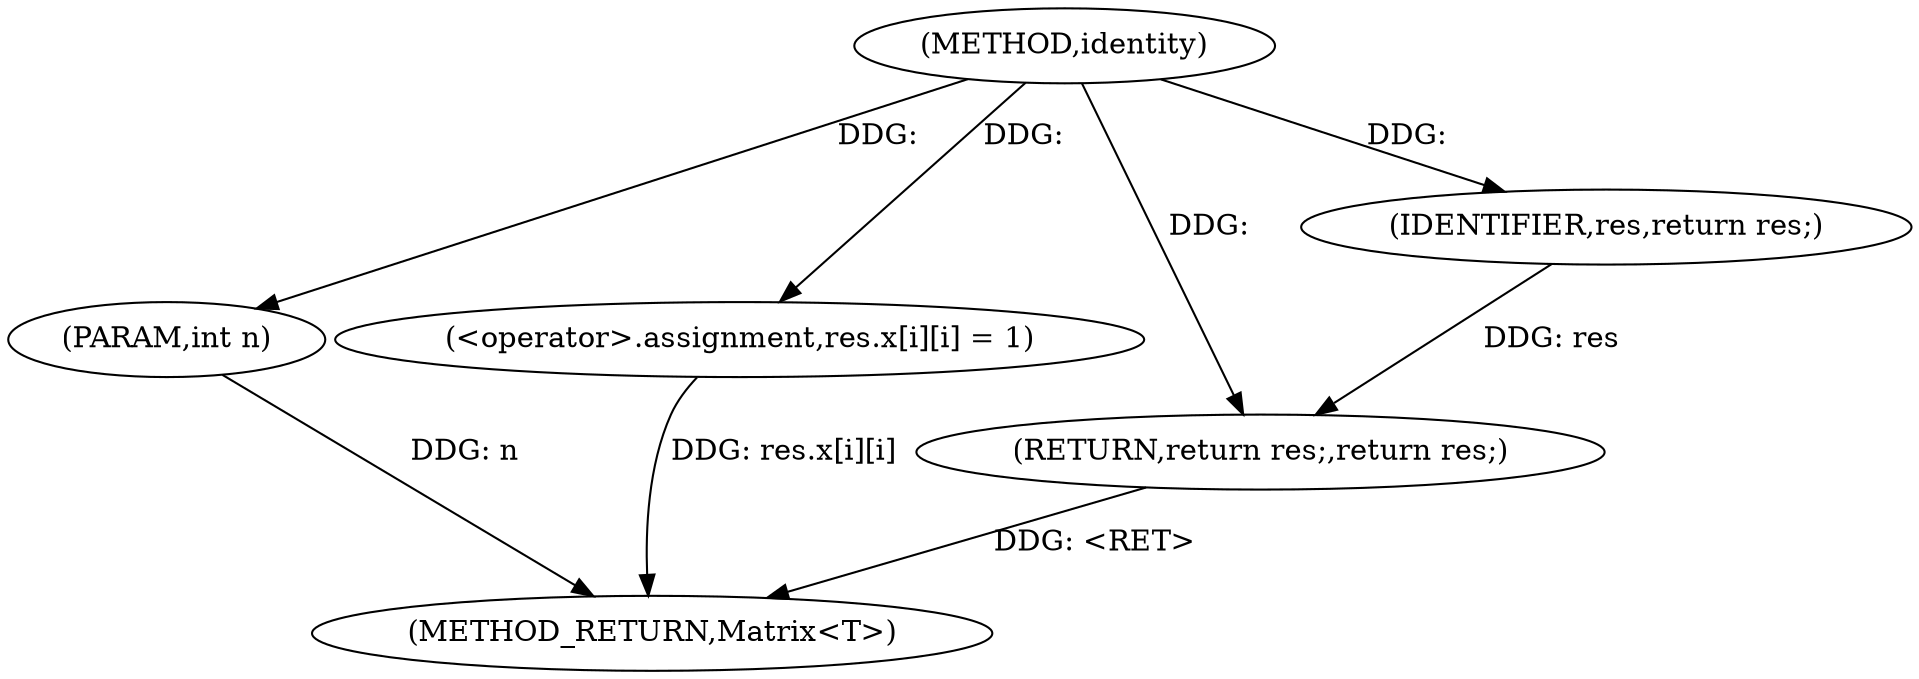 digraph "identity" {  
"1001003" [label = "(METHOD,identity)" ]
"1001018" [label = "(METHOD_RETURN,Matrix<T>)" ]
"1001004" [label = "(PARAM,int n)" ]
"1001007" [label = "(<operator>.assignment,res.x[i][i] = 1)" ]
"1001016" [label = "(RETURN,return res;,return res;)" ]
"1001017" [label = "(IDENTIFIER,res,return res;)" ]
  "1001016" -> "1001018"  [ label = "DDG: <RET>"] 
  "1001004" -> "1001018"  [ label = "DDG: n"] 
  "1001007" -> "1001018"  [ label = "DDG: res.x[i][i]"] 
  "1001003" -> "1001004"  [ label = "DDG: "] 
  "1001003" -> "1001007"  [ label = "DDG: "] 
  "1001017" -> "1001016"  [ label = "DDG: res"] 
  "1001003" -> "1001016"  [ label = "DDG: "] 
  "1001003" -> "1001017"  [ label = "DDG: "] 
}
